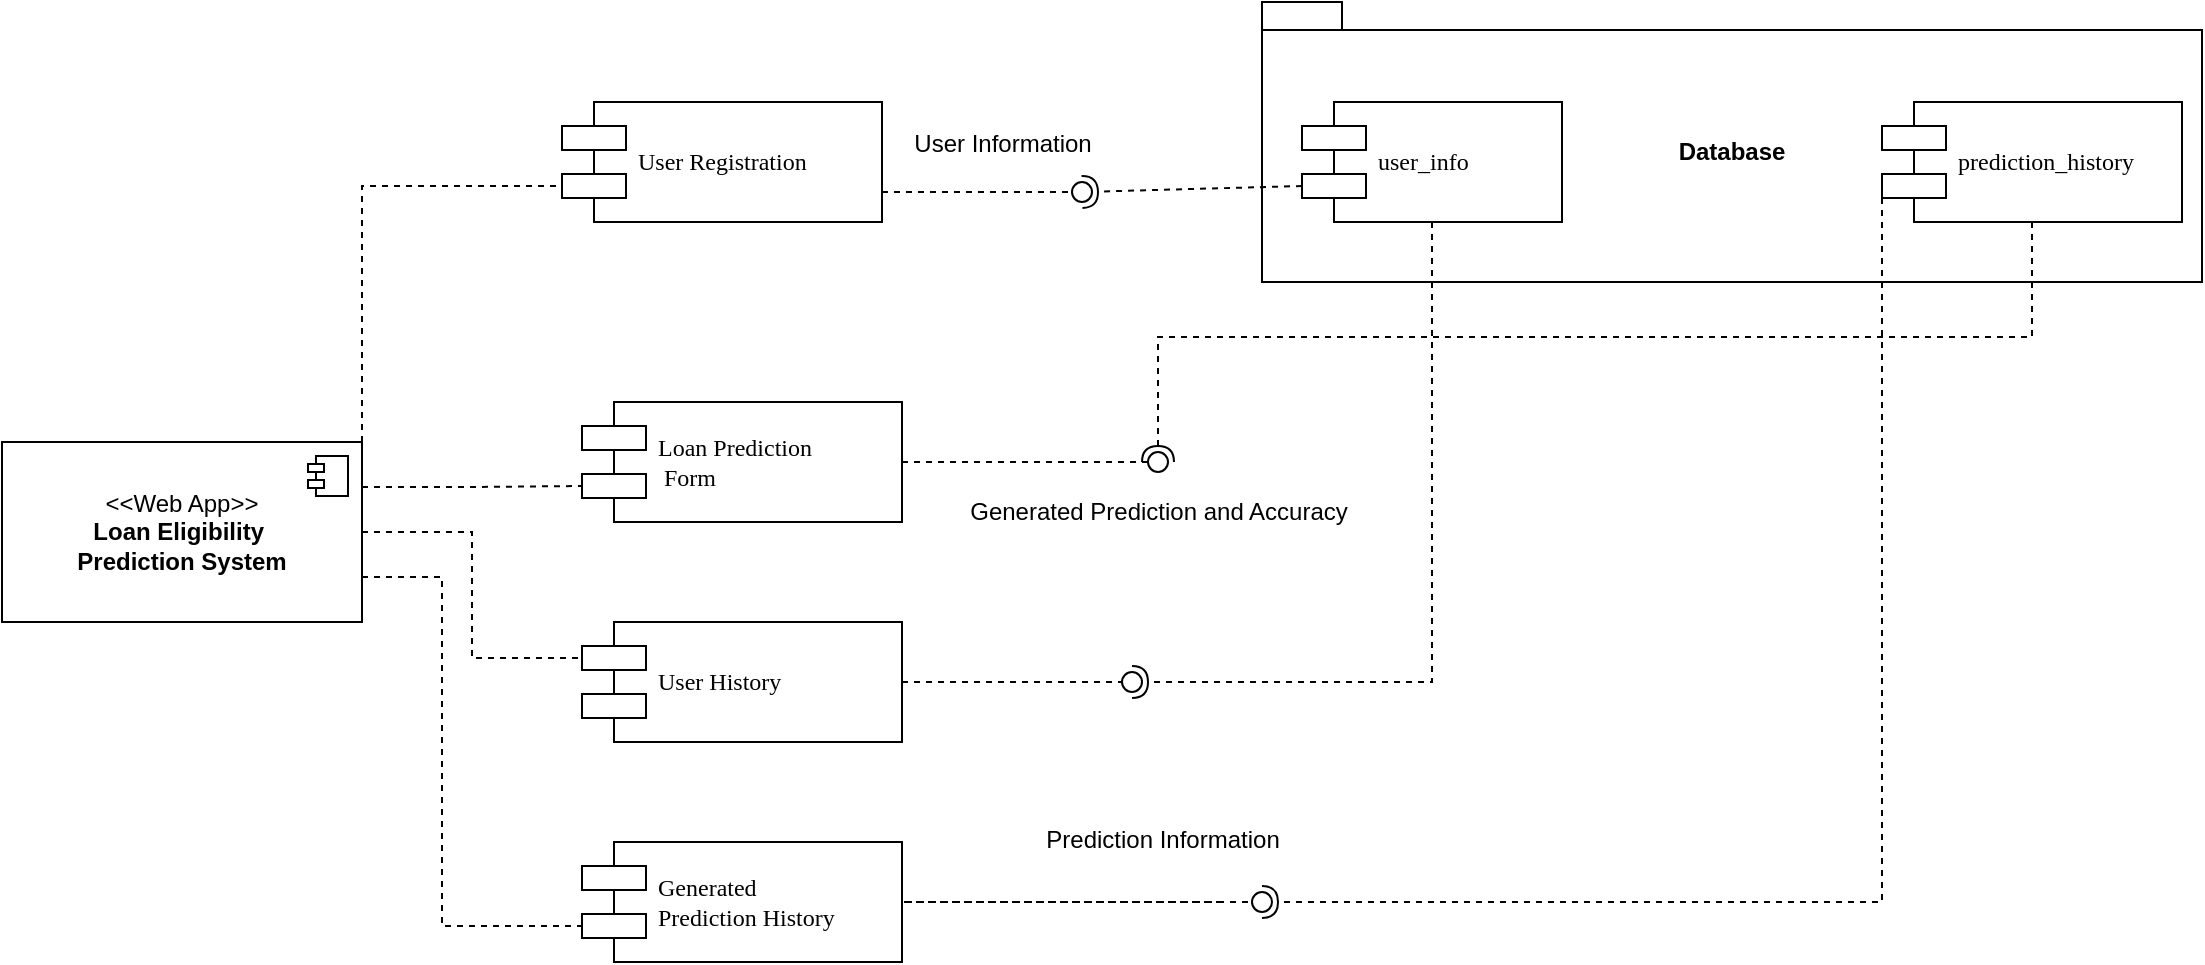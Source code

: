 <mxfile version="24.7.5">
  <diagram name="Page-1" id="5f0bae14-7c28-e335-631c-24af17079c00">
    <mxGraphModel dx="880" dy="524" grid="1" gridSize="10" guides="1" tooltips="1" connect="1" arrows="1" fold="1" page="1" pageScale="1" pageWidth="1100" pageHeight="850" background="none" math="0" shadow="0">
      <root>
        <mxCell id="0" />
        <mxCell id="1" parent="0" />
        <mxCell id="Tt4BGdVKnC2HpgW4Wbcg-10" style="edgeStyle=orthogonalEdgeStyle;rounded=0;orthogonalLoop=1;jettySize=auto;html=1;exitX=1;exitY=0;exitDx=0;exitDy=0;entryX=0;entryY=0.7;entryDx=0;entryDy=0;dashed=1;endArrow=none;endFill=0;" parent="1" source="Tt4BGdVKnC2HpgW4Wbcg-1" target="Tt4BGdVKnC2HpgW4Wbcg-3" edge="1">
          <mxGeometry relative="1" as="geometry" />
        </mxCell>
        <mxCell id="Tt4BGdVKnC2HpgW4Wbcg-11" style="edgeStyle=orthogonalEdgeStyle;rounded=0;orthogonalLoop=1;jettySize=auto;html=1;exitX=1;exitY=0.25;exitDx=0;exitDy=0;entryX=0;entryY=0.7;entryDx=0;entryDy=0;endArrow=none;endFill=0;dashed=1;" parent="1" source="Tt4BGdVKnC2HpgW4Wbcg-1" target="Tt4BGdVKnC2HpgW4Wbcg-4" edge="1">
          <mxGeometry relative="1" as="geometry" />
        </mxCell>
        <mxCell id="Tt4BGdVKnC2HpgW4Wbcg-12" style="edgeStyle=orthogonalEdgeStyle;rounded=0;orthogonalLoop=1;jettySize=auto;html=1;exitX=1;exitY=0.5;exitDx=0;exitDy=0;entryX=0;entryY=0.3;entryDx=0;entryDy=0;dashed=1;endArrow=none;endFill=0;" parent="1" source="Tt4BGdVKnC2HpgW4Wbcg-1" target="Tt4BGdVKnC2HpgW4Wbcg-5" edge="1">
          <mxGeometry relative="1" as="geometry" />
        </mxCell>
        <mxCell id="Tt4BGdVKnC2HpgW4Wbcg-13" style="edgeStyle=orthogonalEdgeStyle;rounded=0;orthogonalLoop=1;jettySize=auto;html=1;exitX=1;exitY=0.75;exitDx=0;exitDy=0;entryX=0;entryY=0.7;entryDx=0;entryDy=0;endArrow=none;endFill=0;dashed=1;" parent="1" source="Tt4BGdVKnC2HpgW4Wbcg-1" target="Tt4BGdVKnC2HpgW4Wbcg-6" edge="1">
          <mxGeometry relative="1" as="geometry">
            <Array as="points">
              <mxPoint x="390" y="738" />
              <mxPoint x="390" y="912" />
            </Array>
          </mxGeometry>
        </mxCell>
        <mxCell id="Tt4BGdVKnC2HpgW4Wbcg-1" value="&lt;div&gt;&amp;lt;&amp;lt;Web App&amp;gt;&amp;gt;&lt;/div&gt;&lt;b&gt;Loan Eligibility&amp;nbsp;&lt;/b&gt;&lt;div&gt;&lt;b&gt;Prediction System&lt;/b&gt;&lt;/div&gt;" style="html=1;dropTarget=0;whiteSpace=wrap;" parent="1" vertex="1">
          <mxGeometry x="170" y="670" width="180" height="90" as="geometry" />
        </mxCell>
        <mxCell id="Tt4BGdVKnC2HpgW4Wbcg-2" value="" style="shape=module;jettyWidth=8;jettyHeight=4;" parent="Tt4BGdVKnC2HpgW4Wbcg-1" vertex="1">
          <mxGeometry x="1" width="20" height="20" relative="1" as="geometry">
            <mxPoint x="-27" y="7" as="offset" />
          </mxGeometry>
        </mxCell>
        <mxCell id="Tt4BGdVKnC2HpgW4Wbcg-3" value="User Registration" style="shape=component;align=left;spacingLeft=36;rounded=0;shadow=0;comic=0;labelBackgroundColor=none;strokeWidth=1;fontFamily=Verdana;fontSize=12;html=1;" parent="1" vertex="1">
          <mxGeometry x="450" y="500" width="160" height="60" as="geometry" />
        </mxCell>
        <mxCell id="Tt4BGdVKnC2HpgW4Wbcg-4" value="Loan Prediction&lt;div&gt;&amp;nbsp;Form&lt;/div&gt;" style="shape=component;align=left;spacingLeft=36;rounded=0;shadow=0;comic=0;labelBackgroundColor=none;strokeWidth=1;fontFamily=Verdana;fontSize=12;html=1;" parent="1" vertex="1">
          <mxGeometry x="460" y="650" width="160" height="60" as="geometry" />
        </mxCell>
        <mxCell id="Tt4BGdVKnC2HpgW4Wbcg-5" value="User History" style="shape=component;align=left;spacingLeft=36;rounded=0;shadow=0;comic=0;labelBackgroundColor=none;strokeWidth=1;fontFamily=Verdana;fontSize=12;html=1;" parent="1" vertex="1">
          <mxGeometry x="460" y="760" width="160" height="60" as="geometry" />
        </mxCell>
        <mxCell id="Tt4BGdVKnC2HpgW4Wbcg-6" value="Generated&amp;nbsp;&lt;div&gt;Prediction History&lt;/div&gt;" style="shape=component;align=left;spacingLeft=36;rounded=0;shadow=0;comic=0;labelBackgroundColor=none;strokeWidth=1;fontFamily=Verdana;fontSize=12;html=1;" parent="1" vertex="1">
          <mxGeometry x="460" y="870" width="160" height="60" as="geometry" />
        </mxCell>
        <mxCell id="Tt4BGdVKnC2HpgW4Wbcg-7" value="Database" style="shape=folder;fontStyle=1;spacingTop=10;tabWidth=40;tabHeight=14;tabPosition=left;html=1;whiteSpace=wrap;" parent="1" vertex="1">
          <mxGeometry x="800" y="450" width="470" height="140" as="geometry" />
        </mxCell>
        <mxCell id="Tt4BGdVKnC2HpgW4Wbcg-8" value="user_info" style="shape=component;align=left;spacingLeft=36;rounded=0;shadow=0;comic=0;labelBackgroundColor=none;strokeWidth=1;fontFamily=Verdana;fontSize=12;html=1;" parent="1" vertex="1">
          <mxGeometry x="820" y="500" width="130" height="60" as="geometry" />
        </mxCell>
        <mxCell id="Tt4BGdVKnC2HpgW4Wbcg-9" value="prediction_history" style="shape=component;align=left;spacingLeft=36;rounded=0;shadow=0;comic=0;labelBackgroundColor=none;strokeWidth=1;fontFamily=Verdana;fontSize=12;html=1;" parent="1" vertex="1">
          <mxGeometry x="1110" y="500" width="150" height="60" as="geometry" />
        </mxCell>
        <mxCell id="Tt4BGdVKnC2HpgW4Wbcg-16" value="" style="ellipse;whiteSpace=wrap;html=1;align=center;aspect=fixed;fillColor=none;strokeColor=none;resizable=0;perimeter=centerPerimeter;rotatable=0;allowArrows=0;points=[];outlineConnect=1;" parent="1" vertex="1">
          <mxGeometry x="455" y="740" width="10" height="10" as="geometry" />
        </mxCell>
        <mxCell id="Tt4BGdVKnC2HpgW4Wbcg-20" value="" style="rounded=0;orthogonalLoop=1;jettySize=auto;html=1;endArrow=halfCircle;endFill=0;endSize=6;strokeWidth=1;sketch=0;exitX=0;exitY=0.7;exitDx=0;exitDy=0;dashed=1;" parent="1" source="Tt4BGdVKnC2HpgW4Wbcg-8" target="Tt4BGdVKnC2HpgW4Wbcg-22" edge="1">
          <mxGeometry relative="1" as="geometry">
            <mxPoint x="730" y="615" as="sourcePoint" />
          </mxGeometry>
        </mxCell>
        <mxCell id="Tt4BGdVKnC2HpgW4Wbcg-21" value="" style="rounded=0;orthogonalLoop=1;jettySize=auto;html=1;endArrow=oval;endFill=0;sketch=0;sourcePerimeterSpacing=0;targetPerimeterSpacing=0;endSize=10;exitX=1;exitY=0.75;exitDx=0;exitDy=0;dashed=1;" parent="1" source="Tt4BGdVKnC2HpgW4Wbcg-3" target="Tt4BGdVKnC2HpgW4Wbcg-22" edge="1">
          <mxGeometry relative="1" as="geometry">
            <mxPoint x="690" y="615" as="sourcePoint" />
          </mxGeometry>
        </mxCell>
        <mxCell id="Tt4BGdVKnC2HpgW4Wbcg-22" value="" style="ellipse;whiteSpace=wrap;html=1;align=center;aspect=fixed;fillColor=none;strokeColor=none;resizable=0;perimeter=centerPerimeter;rotatable=0;allowArrows=0;points=[];outlineConnect=1;" parent="1" vertex="1">
          <mxGeometry x="705" y="540" width="10" height="10" as="geometry" />
        </mxCell>
        <mxCell id="Tt4BGdVKnC2HpgW4Wbcg-23" value="User Information" style="text;html=1;align=center;verticalAlign=middle;resizable=0;points=[];autosize=1;strokeColor=none;fillColor=none;" parent="1" vertex="1">
          <mxGeometry x="615" y="506" width="110" height="30" as="geometry" />
        </mxCell>
        <mxCell id="Tt4BGdVKnC2HpgW4Wbcg-27" value="Generated Prediction and Accuracy" style="text;html=1;align=center;verticalAlign=middle;resizable=0;points=[];autosize=1;strokeColor=none;fillColor=none;" parent="1" vertex="1">
          <mxGeometry x="643" y="690" width="210" height="30" as="geometry" />
        </mxCell>
        <mxCell id="Tt4BGdVKnC2HpgW4Wbcg-31" value="" style="rounded=0;orthogonalLoop=1;jettySize=auto;html=1;endArrow=halfCircle;endFill=0;endSize=6;strokeWidth=1;sketch=0;exitX=0.5;exitY=1;exitDx=0;exitDy=0;dashed=1;edgeStyle=orthogonalEdgeStyle;" parent="1" source="Tt4BGdVKnC2HpgW4Wbcg-8" target="Tt4BGdVKnC2HpgW4Wbcg-33" edge="1">
          <mxGeometry relative="1" as="geometry">
            <mxPoint x="755" y="790" as="sourcePoint" />
            <Array as="points">
              <mxPoint x="885" y="790" />
            </Array>
          </mxGeometry>
        </mxCell>
        <mxCell id="Tt4BGdVKnC2HpgW4Wbcg-32" value="" style="rounded=0;orthogonalLoop=1;jettySize=auto;html=1;endArrow=oval;endFill=0;sketch=0;sourcePerimeterSpacing=0;targetPerimeterSpacing=0;endSize=10;exitX=1;exitY=0.5;exitDx=0;exitDy=0;dashed=1;" parent="1" source="Tt4BGdVKnC2HpgW4Wbcg-5" target="Tt4BGdVKnC2HpgW4Wbcg-33" edge="1">
          <mxGeometry relative="1" as="geometry">
            <mxPoint x="715" y="790" as="sourcePoint" />
          </mxGeometry>
        </mxCell>
        <mxCell id="Tt4BGdVKnC2HpgW4Wbcg-33" value="" style="ellipse;whiteSpace=wrap;html=1;align=center;aspect=fixed;fillColor=none;strokeColor=none;resizable=0;perimeter=centerPerimeter;rotatable=0;allowArrows=0;points=[];outlineConnect=1;" parent="1" vertex="1">
          <mxGeometry x="730" y="785" width="10" height="10" as="geometry" />
        </mxCell>
        <mxCell id="Tt4BGdVKnC2HpgW4Wbcg-34" value="" style="rounded=0;orthogonalLoop=1;jettySize=auto;html=1;endArrow=halfCircle;endFill=0;endSize=6;strokeWidth=1;sketch=0;exitX=0.5;exitY=1;exitDx=0;exitDy=0;edgeStyle=orthogonalEdgeStyle;dashed=1;" parent="1" source="Tt4BGdVKnC2HpgW4Wbcg-9" target="Tt4BGdVKnC2HpgW4Wbcg-36" edge="1">
          <mxGeometry relative="1" as="geometry">
            <mxPoint x="768" y="680" as="sourcePoint" />
          </mxGeometry>
        </mxCell>
        <mxCell id="Tt4BGdVKnC2HpgW4Wbcg-35" value="" style="rounded=0;orthogonalLoop=1;jettySize=auto;html=1;endArrow=oval;endFill=0;sketch=0;sourcePerimeterSpacing=0;targetPerimeterSpacing=0;endSize=10;exitX=1;exitY=0.5;exitDx=0;exitDy=0;dashed=1;" parent="1" source="Tt4BGdVKnC2HpgW4Wbcg-4" target="Tt4BGdVKnC2HpgW4Wbcg-36" edge="1">
          <mxGeometry relative="1" as="geometry">
            <mxPoint x="728" y="680" as="sourcePoint" />
          </mxGeometry>
        </mxCell>
        <mxCell id="Tt4BGdVKnC2HpgW4Wbcg-36" value="" style="ellipse;whiteSpace=wrap;html=1;align=center;aspect=fixed;fillColor=none;strokeColor=none;resizable=0;perimeter=centerPerimeter;rotatable=0;allowArrows=0;points=[];outlineConnect=1;" parent="1" vertex="1">
          <mxGeometry x="743" y="675" width="10" height="10" as="geometry" />
        </mxCell>
        <mxCell id="Tt4BGdVKnC2HpgW4Wbcg-38" value="" style="rounded=0;orthogonalLoop=1;jettySize=auto;html=1;endArrow=halfCircle;endFill=0;endSize=6;strokeWidth=1;sketch=0;exitX=0;exitY=0.7;exitDx=0;exitDy=0;dashed=1;" parent="1" source="Tt4BGdVKnC2HpgW4Wbcg-9" target="Tt4BGdVKnC2HpgW4Wbcg-40" edge="1">
          <mxGeometry relative="1" as="geometry">
            <mxPoint x="820" y="900" as="sourcePoint" />
            <Array as="points">
              <mxPoint x="1110" y="900" />
            </Array>
          </mxGeometry>
        </mxCell>
        <mxCell id="Tt4BGdVKnC2HpgW4Wbcg-39" value="" style="rounded=0;orthogonalLoop=1;jettySize=auto;html=1;endArrow=oval;endFill=0;sketch=0;sourcePerimeterSpacing=0;targetPerimeterSpacing=0;endSize=10;dashed=1;" parent="1" target="Tt4BGdVKnC2HpgW4Wbcg-40" edge="1">
          <mxGeometry relative="1" as="geometry">
            <mxPoint x="780" y="900" as="sourcePoint" />
            <Array as="points">
              <mxPoint x="620" y="900" />
            </Array>
          </mxGeometry>
        </mxCell>
        <mxCell id="Tt4BGdVKnC2HpgW4Wbcg-40" value="" style="ellipse;whiteSpace=wrap;html=1;align=center;aspect=fixed;fillColor=none;strokeColor=none;resizable=0;perimeter=centerPerimeter;rotatable=0;allowArrows=0;points=[];outlineConnect=1;" parent="1" vertex="1">
          <mxGeometry x="795" y="895" width="10" height="10" as="geometry" />
        </mxCell>
        <mxCell id="Tt4BGdVKnC2HpgW4Wbcg-41" value="Prediction Information" style="text;html=1;align=center;verticalAlign=middle;resizable=0;points=[];autosize=1;strokeColor=none;fillColor=none;" parent="1" vertex="1">
          <mxGeometry x="680" y="854" width="140" height="30" as="geometry" />
        </mxCell>
      </root>
    </mxGraphModel>
  </diagram>
</mxfile>
